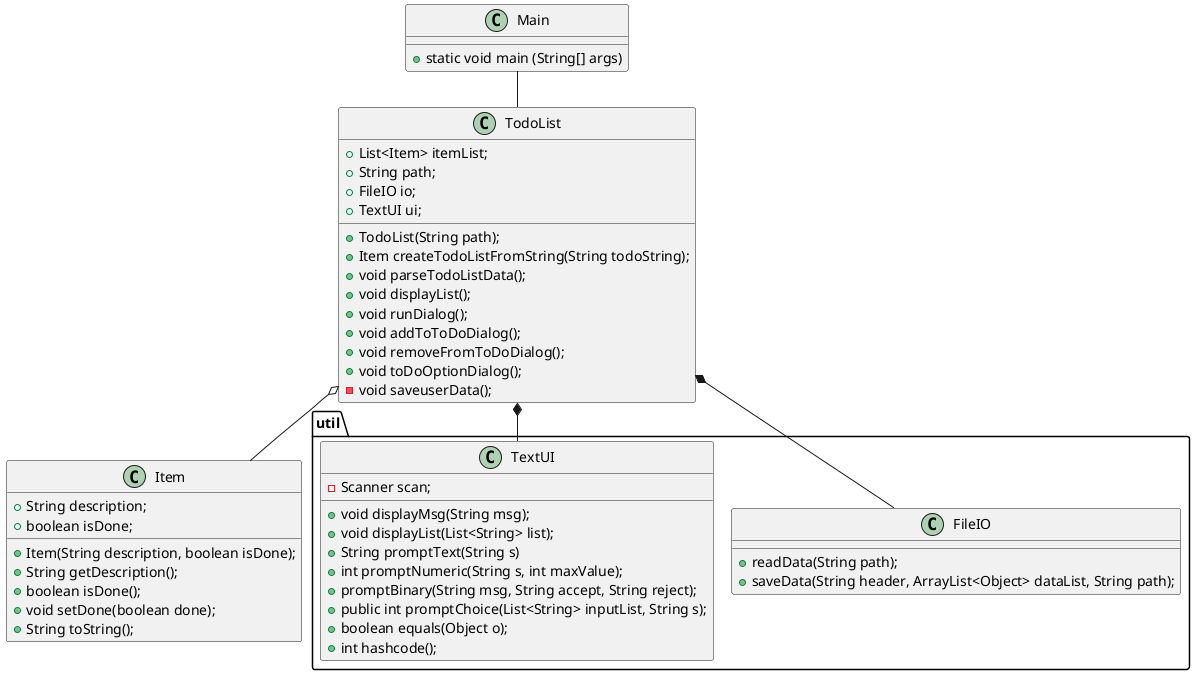 @startuml
'https://plantuml.com/class-diagram
!pragma layout smetana

    Class Main{
    +static void main (String[] args)
    }

package util {
    Class FileIO{
    +readData(String path);
    +saveData(String header, ArrayList<Object> dataList, String path);
    }

    Class TextUI{
    -Scanner scan;

    +void displayMsg(String msg);
    +void displayList(List<String> list);
    +String promptText(String s)
    +int promptNumeric(String s, int maxValue);
    +promptBinary(String msg, String accept, String reject);
    +public int promptChoice(List<String> inputList, String s);
    +boolean equals(Object o);
    +int hashcode();
    }

}

    Class Item{
    +String description;
    +boolean isDone;

    +Item(String description, boolean isDone);
    +String getDescription();
    +boolean isDone();
    +void setDone(boolean done);
    +String toString();
    }

    Class TodoList{
    +List<Item> itemList;
    +String path;
    +FileIO io;
    +TextUI ui;

    +TodoList(String path);
    +Item createTodoListFromString(String todoString);
    +void parseTodoListData();
    +void displayList();
    +void runDialog();
    +void addToToDoDialog();
    +void removeFromToDoDialog();
    +void toDoOptionDialog();
    -void saveuserData();
    }

Main -- TodoList
TodoList *-- FileIO
TodoList *-- TextUI
TodoList o-- Item


@enduml

implements ..|>
extends <|-- (is-a)
composition *-- (must-have)
Aggregation o-- (can-have)
Associering <--